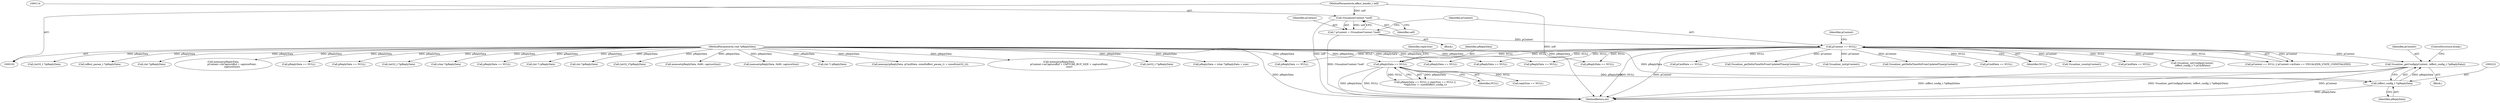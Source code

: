 digraph "0_Android_557bd7bfe6c4895faee09e46fc9b5304a956c8b7@pointer" {
"1000219" [label="(Call,Visualizer_getConfig(pContext, (effect_config_t *)pReplyData))"];
"1000119" [label="(Call,pContext == NULL)"];
"1000111" [label="(Call,* pContext = (VisualizerContext *)self)"];
"1000113" [label="(Call,(VisualizerContext *)self)"];
"1000103" [label="(MethodParameterIn,effect_handle_t self)"];
"1000221" [label="(Call,(effect_config_t *)pReplyData)"];
"1000203" [label="(Call,pReplyData == NULL)"];
"1000108" [label="(MethodParameterIn,void *pReplyData)"];
"1000556" [label="(Call,(int32_t *)pReplyData)"];
"1000108" [label="(MethodParameterIn,void *pReplyData)"];
"1000226" [label="(Call,Visualizer_reset(pContext))"];
"1000781" [label="(Call,pReplyData = (char *)pReplyData + size)"];
"1000494" [label="(Call,pCmdData == NULL)"];
"1000529" [label="(Call,(int32_t *)pReplyData)"];
"1000109" [label="(Block,)"];
"1000111" [label="(Call,* pContext = (VisualizerContext *)self)"];
"1000220" [label="(Identifier,pContext)"];
"1000219" [label="(Call,Visualizer_getConfig(pContext, (effect_config_t *)pReplyData))"];
"1000368" [label="(Call,(effect_param_t *)pReplyData)"];
"1000204" [label="(Identifier,pReplyData)"];
"1000267" [label="(Call,(int *)pReplyData)"];
"1000221" [label="(Call,(effect_config_t *)pReplyData)"];
"1000223" [label="(Identifier,pReplyData)"];
"1000232" [label="(Call,pReplyData == NULL)"];
"1000794" [label="(Call,memcpy(pReplyData,\n                       pContext->mCaptureBuf + capturePoint,\n                       captureSize))"];
"1000120" [label="(Identifier,pContext)"];
"1000333" [label="(Call,pReplyData == NULL)"];
"1000115" [label="(Identifier,self)"];
"1000194" [label="(Call,Visualizer_setConfig(pContext,\n (effect_config_t *) pCmdData))"];
"1000275" [label="(Call,pReplyData == NULL)"];
"1000649" [label="(Call,pReplyData == NULL)"];
"1000119" [label="(Call,pContext == NULL)"];
"1000205" [label="(Identifier,NULL)"];
"1000124" [label="(Identifier,pContext)"];
"1000133" [label="(Block,)"];
"1000118" [label="(Call,pContext == NULL || pContext->mState == VISUALIZER_STATE_UNINITIALIZED)"];
"1000113" [label="(Call,(VisualizerContext *)self)"];
"1000319" [label="(Call,pCmdData == NULL)"];
"1000207" [label="(Call,replySize == NULL)"];
"1000511" [label="(Call,pReplyData == NULL)"];
"1000629" [label="(Call,(int32_t *)pReplyData)"];
"1000784" [label="(Call,(char *)pReplyData)"];
"1000173" [label="(Call,pReplyData == NULL)"];
"1000865" [label="(Call,Visualizer_getDeltaTimeMsFromUpdatedTime(pContext))"];
"1000191" [label="(Call,(int *) pReplyData)"];
"1000208" [label="(Identifier,replySize)"];
"1000137" [label="(Call,pReplyData == NULL)"];
"1000112" [label="(Identifier,pContext)"];
"1000224" [label="(ControlStructure,break;)"];
"1001060" [label="(MethodReturn,int)"];
"1000310" [label="(Call,(int *)pReplyData)"];
"1000158" [label="(Call,Visualizer_init(pContext))"];
"1000990" [label="(Call,(int32_t*)pReplyData)"];
"1000203" [label="(Call,pReplyData == NULL)"];
"1000674" [label="(Call,Visualizer_getDeltaTimeMsFromUpdatedTime(pContext))"];
"1000811" [label="(Call,memset(pReplyData, 0x80, captureSize))"];
"1000706" [label="(Call,memset(pReplyData, 0x80, captureSize))"];
"1000155" [label="(Call,(int *) pReplyData)"];
"1000202" [label="(Call,pReplyData == NULL || replySize == NULL ||\n *replySize != sizeof(effect_config_t))"];
"1000357" [label="(Call,memcpy(pReplyData, pCmdData, sizeof(effect_param_t) + sizeof(uint32_t)))"];
"1000164" [label="(Call,pCmdData == NULL)"];
"1000103" [label="(MethodParameterIn,effect_handle_t self)"];
"1000771" [label="(Call,memcpy(pReplyData,\n                           pContext->mCaptureBuf + CAPTURE_BUF_SIZE + capturePoint,\n                           size))"];
"1000820" [label="(Call,pReplyData == NULL)"];
"1000121" [label="(Identifier,NULL)"];
"1000219" -> "1000133"  [label="AST: "];
"1000219" -> "1000221"  [label="CFG: "];
"1000220" -> "1000219"  [label="AST: "];
"1000221" -> "1000219"  [label="AST: "];
"1000224" -> "1000219"  [label="CFG: "];
"1000219" -> "1001060"  [label="DDG: (effect_config_t *)pReplyData"];
"1000219" -> "1001060"  [label="DDG: Visualizer_getConfig(pContext, (effect_config_t *)pReplyData)"];
"1000219" -> "1001060"  [label="DDG: pContext"];
"1000119" -> "1000219"  [label="DDG: pContext"];
"1000221" -> "1000219"  [label="DDG: pReplyData"];
"1000119" -> "1000118"  [label="AST: "];
"1000119" -> "1000121"  [label="CFG: "];
"1000120" -> "1000119"  [label="AST: "];
"1000121" -> "1000119"  [label="AST: "];
"1000124" -> "1000119"  [label="CFG: "];
"1000118" -> "1000119"  [label="CFG: "];
"1000119" -> "1001060"  [label="DDG: NULL"];
"1000119" -> "1001060"  [label="DDG: pContext"];
"1000119" -> "1000118"  [label="DDG: pContext"];
"1000119" -> "1000118"  [label="DDG: NULL"];
"1000111" -> "1000119"  [label="DDG: pContext"];
"1000119" -> "1000137"  [label="DDG: NULL"];
"1000119" -> "1000158"  [label="DDG: pContext"];
"1000119" -> "1000164"  [label="DDG: NULL"];
"1000119" -> "1000194"  [label="DDG: pContext"];
"1000119" -> "1000203"  [label="DDG: NULL"];
"1000119" -> "1000226"  [label="DDG: pContext"];
"1000119" -> "1000232"  [label="DDG: NULL"];
"1000119" -> "1000275"  [label="DDG: NULL"];
"1000119" -> "1000319"  [label="DDG: NULL"];
"1000119" -> "1000494"  [label="DDG: NULL"];
"1000119" -> "1000649"  [label="DDG: NULL"];
"1000119" -> "1000674"  [label="DDG: pContext"];
"1000119" -> "1000820"  [label="DDG: NULL"];
"1000119" -> "1000865"  [label="DDG: pContext"];
"1000111" -> "1000109"  [label="AST: "];
"1000111" -> "1000113"  [label="CFG: "];
"1000112" -> "1000111"  [label="AST: "];
"1000113" -> "1000111"  [label="AST: "];
"1000120" -> "1000111"  [label="CFG: "];
"1000111" -> "1001060"  [label="DDG: (VisualizerContext *)self"];
"1000113" -> "1000111"  [label="DDG: self"];
"1000113" -> "1000115"  [label="CFG: "];
"1000114" -> "1000113"  [label="AST: "];
"1000115" -> "1000113"  [label="AST: "];
"1000113" -> "1001060"  [label="DDG: self"];
"1000103" -> "1000113"  [label="DDG: self"];
"1000103" -> "1000102"  [label="AST: "];
"1000103" -> "1001060"  [label="DDG: self"];
"1000221" -> "1000223"  [label="CFG: "];
"1000222" -> "1000221"  [label="AST: "];
"1000223" -> "1000221"  [label="AST: "];
"1000221" -> "1001060"  [label="DDG: pReplyData"];
"1000203" -> "1000221"  [label="DDG: pReplyData"];
"1000108" -> "1000221"  [label="DDG: pReplyData"];
"1000203" -> "1000202"  [label="AST: "];
"1000203" -> "1000205"  [label="CFG: "];
"1000204" -> "1000203"  [label="AST: "];
"1000205" -> "1000203"  [label="AST: "];
"1000208" -> "1000203"  [label="CFG: "];
"1000202" -> "1000203"  [label="CFG: "];
"1000203" -> "1001060"  [label="DDG: NULL"];
"1000203" -> "1001060"  [label="DDG: pReplyData"];
"1000203" -> "1000202"  [label="DDG: pReplyData"];
"1000203" -> "1000202"  [label="DDG: NULL"];
"1000108" -> "1000203"  [label="DDG: pReplyData"];
"1000203" -> "1000207"  [label="DDG: NULL"];
"1000108" -> "1000102"  [label="AST: "];
"1000108" -> "1001060"  [label="DDG: pReplyData"];
"1000108" -> "1000137"  [label="DDG: pReplyData"];
"1000108" -> "1000155"  [label="DDG: pReplyData"];
"1000108" -> "1000173"  [label="DDG: pReplyData"];
"1000108" -> "1000191"  [label="DDG: pReplyData"];
"1000108" -> "1000232"  [label="DDG: pReplyData"];
"1000108" -> "1000267"  [label="DDG: pReplyData"];
"1000108" -> "1000275"  [label="DDG: pReplyData"];
"1000108" -> "1000310"  [label="DDG: pReplyData"];
"1000108" -> "1000333"  [label="DDG: pReplyData"];
"1000108" -> "1000357"  [label="DDG: pReplyData"];
"1000108" -> "1000368"  [label="DDG: pReplyData"];
"1000108" -> "1000511"  [label="DDG: pReplyData"];
"1000108" -> "1000529"  [label="DDG: pReplyData"];
"1000108" -> "1000556"  [label="DDG: pReplyData"];
"1000108" -> "1000629"  [label="DDG: pReplyData"];
"1000108" -> "1000649"  [label="DDG: pReplyData"];
"1000108" -> "1000706"  [label="DDG: pReplyData"];
"1000108" -> "1000771"  [label="DDG: pReplyData"];
"1000108" -> "1000781"  [label="DDG: pReplyData"];
"1000108" -> "1000784"  [label="DDG: pReplyData"];
"1000108" -> "1000794"  [label="DDG: pReplyData"];
"1000108" -> "1000811"  [label="DDG: pReplyData"];
"1000108" -> "1000820"  [label="DDG: pReplyData"];
"1000108" -> "1000990"  [label="DDG: pReplyData"];
}
